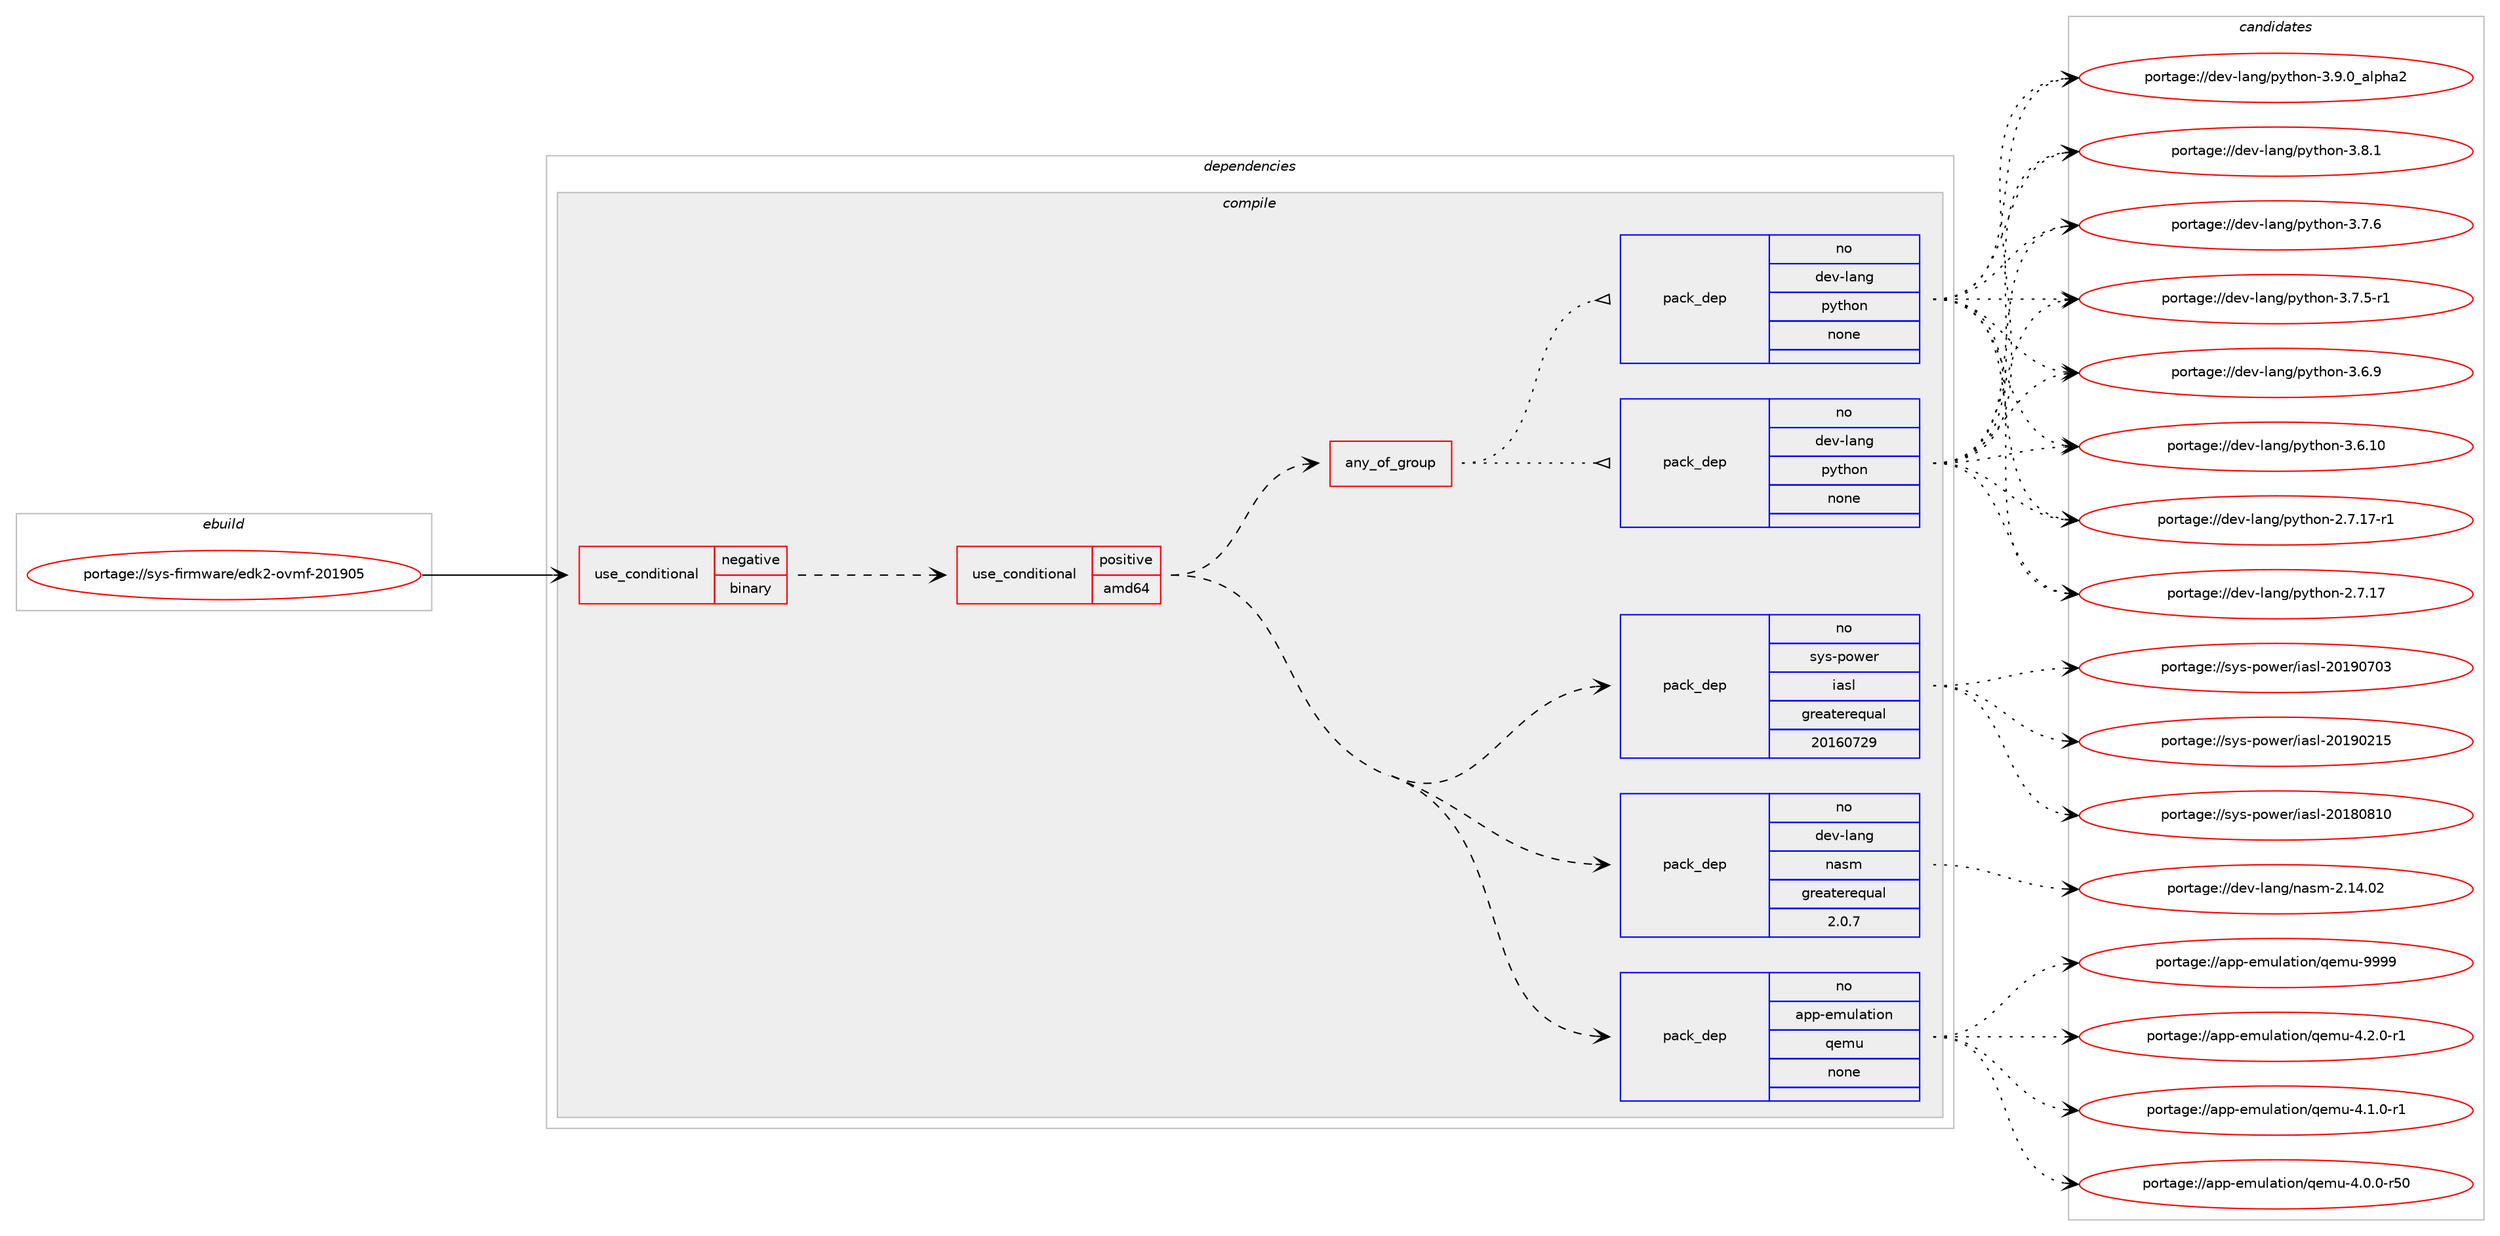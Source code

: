 digraph prolog {

# *************
# Graph options
# *************

newrank=true;
concentrate=true;
compound=true;
graph [rankdir=LR,fontname=Helvetica,fontsize=10,ranksep=1.5];#, ranksep=2.5, nodesep=0.2];
edge  [arrowhead=vee];
node  [fontname=Helvetica,fontsize=10];

# **********
# The ebuild
# **********

subgraph cluster_leftcol {
color=gray;
rank=same;
label=<<i>ebuild</i>>;
id [label="portage://sys-firmware/edk2-ovmf-201905", color=red, width=4, href="../sys-firmware/edk2-ovmf-201905.svg"];
}

# ****************
# The dependencies
# ****************

subgraph cluster_midcol {
color=gray;
label=<<i>dependencies</i>>;
subgraph cluster_compile {
fillcolor="#eeeeee";
style=filled;
label=<<i>compile</i>>;
subgraph cond9832 {
dependency49338 [label=<<TABLE BORDER="0" CELLBORDER="1" CELLSPACING="0" CELLPADDING="4"><TR><TD ROWSPAN="3" CELLPADDING="10">use_conditional</TD></TR><TR><TD>negative</TD></TR><TR><TD>binary</TD></TR></TABLE>>, shape=none, color=red];
subgraph cond9833 {
dependency49339 [label=<<TABLE BORDER="0" CELLBORDER="1" CELLSPACING="0" CELLPADDING="4"><TR><TD ROWSPAN="3" CELLPADDING="10">use_conditional</TD></TR><TR><TD>positive</TD></TR><TR><TD>amd64</TD></TR></TABLE>>, shape=none, color=red];
subgraph pack38434 {
dependency49340 [label=<<TABLE BORDER="0" CELLBORDER="1" CELLSPACING="0" CELLPADDING="4" WIDTH="220"><TR><TD ROWSPAN="6" CELLPADDING="30">pack_dep</TD></TR><TR><TD WIDTH="110">no</TD></TR><TR><TD>app-emulation</TD></TR><TR><TD>qemu</TD></TR><TR><TD>none</TD></TR><TR><TD></TD></TR></TABLE>>, shape=none, color=blue];
}
dependency49339:e -> dependency49340:w [weight=20,style="dashed",arrowhead="vee"];
subgraph pack38435 {
dependency49341 [label=<<TABLE BORDER="0" CELLBORDER="1" CELLSPACING="0" CELLPADDING="4" WIDTH="220"><TR><TD ROWSPAN="6" CELLPADDING="30">pack_dep</TD></TR><TR><TD WIDTH="110">no</TD></TR><TR><TD>dev-lang</TD></TR><TR><TD>nasm</TD></TR><TR><TD>greaterequal</TD></TR><TR><TD>2.0.7</TD></TR></TABLE>>, shape=none, color=blue];
}
dependency49339:e -> dependency49341:w [weight=20,style="dashed",arrowhead="vee"];
subgraph pack38436 {
dependency49342 [label=<<TABLE BORDER="0" CELLBORDER="1" CELLSPACING="0" CELLPADDING="4" WIDTH="220"><TR><TD ROWSPAN="6" CELLPADDING="30">pack_dep</TD></TR><TR><TD WIDTH="110">no</TD></TR><TR><TD>sys-power</TD></TR><TR><TD>iasl</TD></TR><TR><TD>greaterequal</TD></TR><TR><TD>20160729</TD></TR></TABLE>>, shape=none, color=blue];
}
dependency49339:e -> dependency49342:w [weight=20,style="dashed",arrowhead="vee"];
subgraph any1012 {
dependency49343 [label=<<TABLE BORDER="0" CELLBORDER="1" CELLSPACING="0" CELLPADDING="4"><TR><TD CELLPADDING="10">any_of_group</TD></TR></TABLE>>, shape=none, color=red];subgraph pack38437 {
dependency49344 [label=<<TABLE BORDER="0" CELLBORDER="1" CELLSPACING="0" CELLPADDING="4" WIDTH="220"><TR><TD ROWSPAN="6" CELLPADDING="30">pack_dep</TD></TR><TR><TD WIDTH="110">no</TD></TR><TR><TD>dev-lang</TD></TR><TR><TD>python</TD></TR><TR><TD>none</TD></TR><TR><TD></TD></TR></TABLE>>, shape=none, color=blue];
}
dependency49343:e -> dependency49344:w [weight=20,style="dotted",arrowhead="oinv"];
subgraph pack38438 {
dependency49345 [label=<<TABLE BORDER="0" CELLBORDER="1" CELLSPACING="0" CELLPADDING="4" WIDTH="220"><TR><TD ROWSPAN="6" CELLPADDING="30">pack_dep</TD></TR><TR><TD WIDTH="110">no</TD></TR><TR><TD>dev-lang</TD></TR><TR><TD>python</TD></TR><TR><TD>none</TD></TR><TR><TD></TD></TR></TABLE>>, shape=none, color=blue];
}
dependency49343:e -> dependency49345:w [weight=20,style="dotted",arrowhead="oinv"];
}
dependency49339:e -> dependency49343:w [weight=20,style="dashed",arrowhead="vee"];
}
dependency49338:e -> dependency49339:w [weight=20,style="dashed",arrowhead="vee"];
}
id:e -> dependency49338:w [weight=20,style="solid",arrowhead="vee"];
}
subgraph cluster_compileandrun {
fillcolor="#eeeeee";
style=filled;
label=<<i>compile and run</i>>;
}
subgraph cluster_run {
fillcolor="#eeeeee";
style=filled;
label=<<i>run</i>>;
}
}

# **************
# The candidates
# **************

subgraph cluster_choices {
rank=same;
color=gray;
label=<<i>candidates</i>>;

subgraph choice38434 {
color=black;
nodesep=1;
choice971121124510110911710897116105111110471131011091174557575757 [label="portage://app-emulation/qemu-9999", color=red, width=4,href="../app-emulation/qemu-9999.svg"];
choice971121124510110911710897116105111110471131011091174552465046484511449 [label="portage://app-emulation/qemu-4.2.0-r1", color=red, width=4,href="../app-emulation/qemu-4.2.0-r1.svg"];
choice971121124510110911710897116105111110471131011091174552464946484511449 [label="portage://app-emulation/qemu-4.1.0-r1", color=red, width=4,href="../app-emulation/qemu-4.1.0-r1.svg"];
choice97112112451011091171089711610511111047113101109117455246484648451145348 [label="portage://app-emulation/qemu-4.0.0-r50", color=red, width=4,href="../app-emulation/qemu-4.0.0-r50.svg"];
dependency49340:e -> choice971121124510110911710897116105111110471131011091174557575757:w [style=dotted,weight="100"];
dependency49340:e -> choice971121124510110911710897116105111110471131011091174552465046484511449:w [style=dotted,weight="100"];
dependency49340:e -> choice971121124510110911710897116105111110471131011091174552464946484511449:w [style=dotted,weight="100"];
dependency49340:e -> choice97112112451011091171089711610511111047113101109117455246484648451145348:w [style=dotted,weight="100"];
}
subgraph choice38435 {
color=black;
nodesep=1;
choice100101118451089711010347110971151094550464952464850 [label="portage://dev-lang/nasm-2.14.02", color=red, width=4,href="../dev-lang/nasm-2.14.02.svg"];
dependency49341:e -> choice100101118451089711010347110971151094550464952464850:w [style=dotted,weight="100"];
}
subgraph choice38436 {
color=black;
nodesep=1;
choice115121115451121111191011144710597115108455048495748554851 [label="portage://sys-power/iasl-20190703", color=red, width=4,href="../sys-power/iasl-20190703.svg"];
choice115121115451121111191011144710597115108455048495748504953 [label="portage://sys-power/iasl-20190215", color=red, width=4,href="../sys-power/iasl-20190215.svg"];
choice115121115451121111191011144710597115108455048495648564948 [label="portage://sys-power/iasl-20180810", color=red, width=4,href="../sys-power/iasl-20180810.svg"];
dependency49342:e -> choice115121115451121111191011144710597115108455048495748554851:w [style=dotted,weight="100"];
dependency49342:e -> choice115121115451121111191011144710597115108455048495748504953:w [style=dotted,weight="100"];
dependency49342:e -> choice115121115451121111191011144710597115108455048495648564948:w [style=dotted,weight="100"];
}
subgraph choice38437 {
color=black;
nodesep=1;
choice10010111845108971101034711212111610411111045514657464895971081121049750 [label="portage://dev-lang/python-3.9.0_alpha2", color=red, width=4,href="../dev-lang/python-3.9.0_alpha2.svg"];
choice100101118451089711010347112121116104111110455146564649 [label="portage://dev-lang/python-3.8.1", color=red, width=4,href="../dev-lang/python-3.8.1.svg"];
choice100101118451089711010347112121116104111110455146554654 [label="portage://dev-lang/python-3.7.6", color=red, width=4,href="../dev-lang/python-3.7.6.svg"];
choice1001011184510897110103471121211161041111104551465546534511449 [label="portage://dev-lang/python-3.7.5-r1", color=red, width=4,href="../dev-lang/python-3.7.5-r1.svg"];
choice100101118451089711010347112121116104111110455146544657 [label="portage://dev-lang/python-3.6.9", color=red, width=4,href="../dev-lang/python-3.6.9.svg"];
choice10010111845108971101034711212111610411111045514654464948 [label="portage://dev-lang/python-3.6.10", color=red, width=4,href="../dev-lang/python-3.6.10.svg"];
choice100101118451089711010347112121116104111110455046554649554511449 [label="portage://dev-lang/python-2.7.17-r1", color=red, width=4,href="../dev-lang/python-2.7.17-r1.svg"];
choice10010111845108971101034711212111610411111045504655464955 [label="portage://dev-lang/python-2.7.17", color=red, width=4,href="../dev-lang/python-2.7.17.svg"];
dependency49344:e -> choice10010111845108971101034711212111610411111045514657464895971081121049750:w [style=dotted,weight="100"];
dependency49344:e -> choice100101118451089711010347112121116104111110455146564649:w [style=dotted,weight="100"];
dependency49344:e -> choice100101118451089711010347112121116104111110455146554654:w [style=dotted,weight="100"];
dependency49344:e -> choice1001011184510897110103471121211161041111104551465546534511449:w [style=dotted,weight="100"];
dependency49344:e -> choice100101118451089711010347112121116104111110455146544657:w [style=dotted,weight="100"];
dependency49344:e -> choice10010111845108971101034711212111610411111045514654464948:w [style=dotted,weight="100"];
dependency49344:e -> choice100101118451089711010347112121116104111110455046554649554511449:w [style=dotted,weight="100"];
dependency49344:e -> choice10010111845108971101034711212111610411111045504655464955:w [style=dotted,weight="100"];
}
subgraph choice38438 {
color=black;
nodesep=1;
choice10010111845108971101034711212111610411111045514657464895971081121049750 [label="portage://dev-lang/python-3.9.0_alpha2", color=red, width=4,href="../dev-lang/python-3.9.0_alpha2.svg"];
choice100101118451089711010347112121116104111110455146564649 [label="portage://dev-lang/python-3.8.1", color=red, width=4,href="../dev-lang/python-3.8.1.svg"];
choice100101118451089711010347112121116104111110455146554654 [label="portage://dev-lang/python-3.7.6", color=red, width=4,href="../dev-lang/python-3.7.6.svg"];
choice1001011184510897110103471121211161041111104551465546534511449 [label="portage://dev-lang/python-3.7.5-r1", color=red, width=4,href="../dev-lang/python-3.7.5-r1.svg"];
choice100101118451089711010347112121116104111110455146544657 [label="portage://dev-lang/python-3.6.9", color=red, width=4,href="../dev-lang/python-3.6.9.svg"];
choice10010111845108971101034711212111610411111045514654464948 [label="portage://dev-lang/python-3.6.10", color=red, width=4,href="../dev-lang/python-3.6.10.svg"];
choice100101118451089711010347112121116104111110455046554649554511449 [label="portage://dev-lang/python-2.7.17-r1", color=red, width=4,href="../dev-lang/python-2.7.17-r1.svg"];
choice10010111845108971101034711212111610411111045504655464955 [label="portage://dev-lang/python-2.7.17", color=red, width=4,href="../dev-lang/python-2.7.17.svg"];
dependency49345:e -> choice10010111845108971101034711212111610411111045514657464895971081121049750:w [style=dotted,weight="100"];
dependency49345:e -> choice100101118451089711010347112121116104111110455146564649:w [style=dotted,weight="100"];
dependency49345:e -> choice100101118451089711010347112121116104111110455146554654:w [style=dotted,weight="100"];
dependency49345:e -> choice1001011184510897110103471121211161041111104551465546534511449:w [style=dotted,weight="100"];
dependency49345:e -> choice100101118451089711010347112121116104111110455146544657:w [style=dotted,weight="100"];
dependency49345:e -> choice10010111845108971101034711212111610411111045514654464948:w [style=dotted,weight="100"];
dependency49345:e -> choice100101118451089711010347112121116104111110455046554649554511449:w [style=dotted,weight="100"];
dependency49345:e -> choice10010111845108971101034711212111610411111045504655464955:w [style=dotted,weight="100"];
}
}

}
